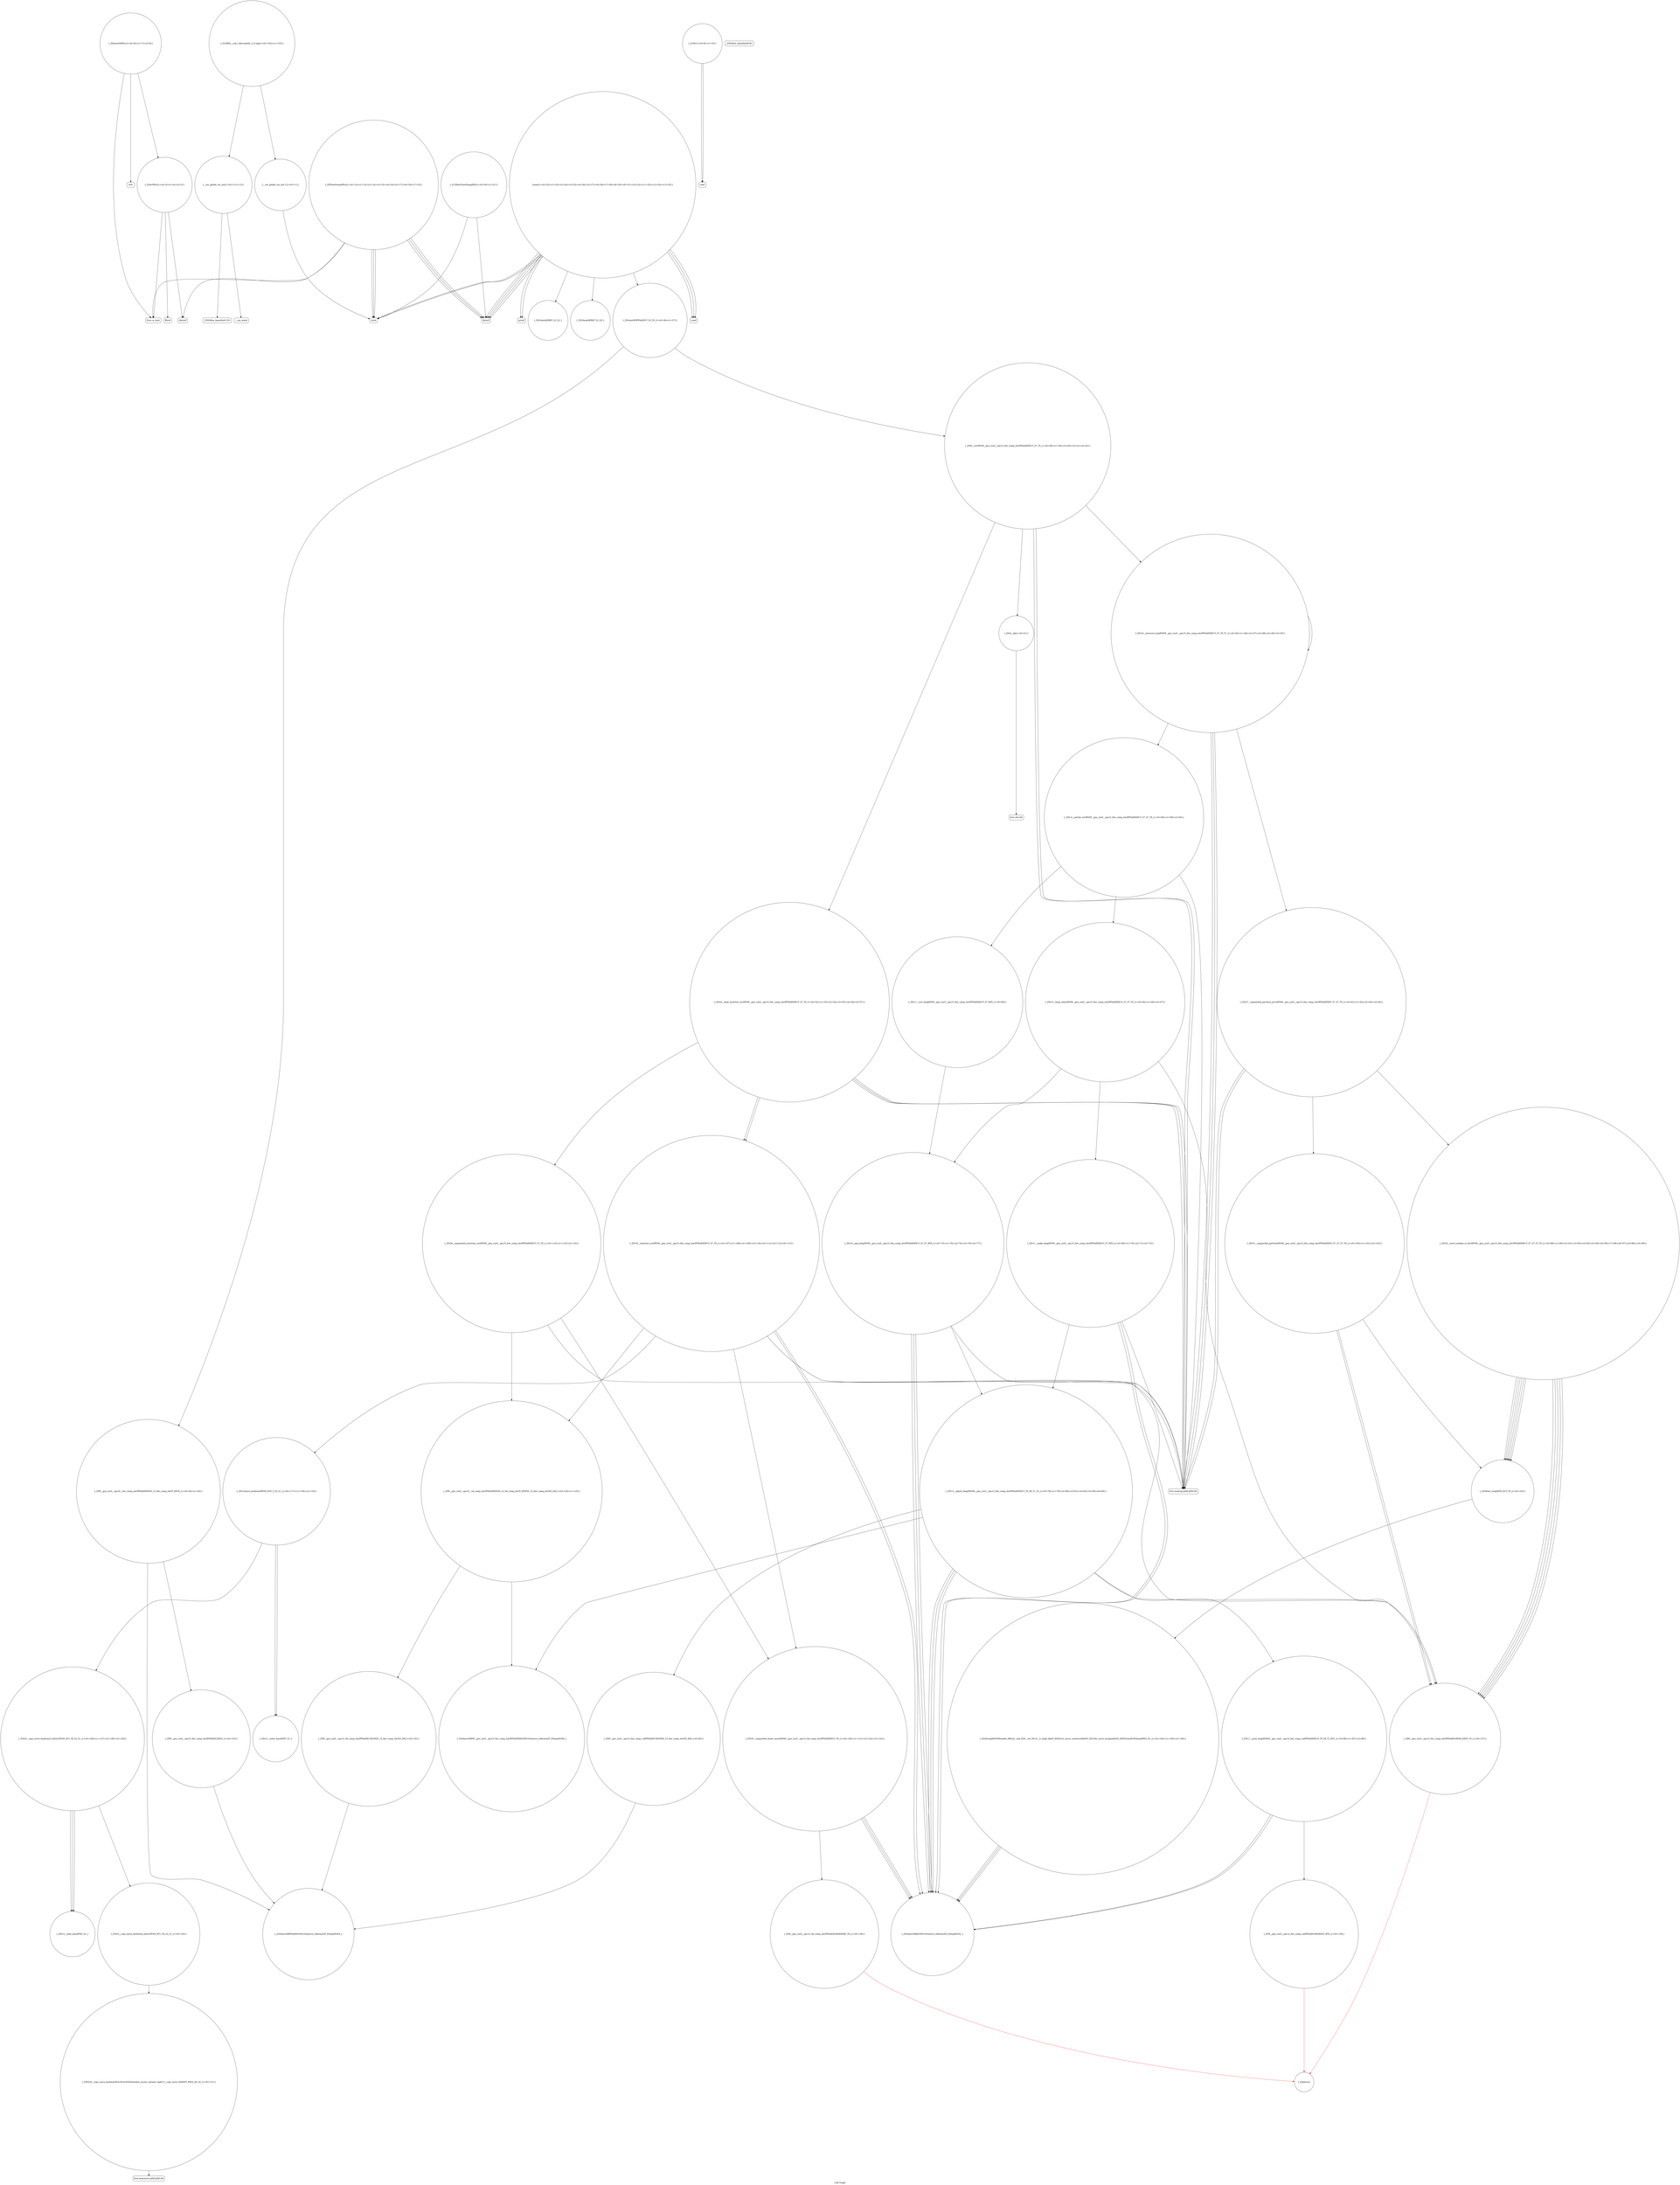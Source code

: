 digraph "Call Graph" {
	label="Call Graph";

	Node0x55a97af36aa0 [shape=record,shape=circle,label="{__cxx_global_var_init|{<s0>1|<s1>2}}"];
	Node0x55a97af36aa0:s0 -> Node0x55a97af36b20[color=black];
	Node0x55a97af36aa0:s1 -> Node0x55a97af36c20[color=black];
	Node0x55a97af38120 [shape=record,shape=circle,label="{_ZSt21__unguarded_partitionIPiN9__gnu_cxx5__ops15_Iter_comp_iterIPFbiiEEEET_S7_S7_S7_T0_|{<s0>100|<s1>101|<s2>102}}"];
	Node0x55a97af38120:s0 -> Node0x55a97af37c20[color=black];
	Node0x55a97af38120:s1 -> Node0x55a97af37c20[color=black];
	Node0x55a97af38120:s2 -> Node0x55a97af381a0[color=black];
	Node0x55a97af36e20 [shape=record,shape=Mrecord,label="{fflush}"];
	Node0x55a97af394c0 [shape=record,shape=circle,label="{_ZSt25__unguarded_linear_insertIPiN9__gnu_cxx5__ops14_Val_comp_iterIPFbiiEEEEvT_T0_|{<s0>120|<s1>121|<s2>122|<s3>123}}"];
	Node0x55a97af394c0:s0 -> Node0x55a97af37d20[color=black];
	Node0x55a97af394c0:s1 -> Node0x55a97af398c0[color=black];
	Node0x55a97af394c0:s2 -> Node0x55a97af37d20[color=black];
	Node0x55a97af394c0:s3 -> Node0x55a97af37d20[color=black];
	Node0x55a97af371a0 [shape=record,shape=circle,label="{_Z9TimeStampPKcz|{<s0>12|<s1>13|<s2>14|<s3>15|<s4>16|<s5>17|<s6>18|<s7>19}}"];
	Node0x55a97af371a0:s0 -> Node0x55a97af36d20[color=black];
	Node0x55a97af371a0:s1 -> Node0x55a97af37120[color=black];
	Node0x55a97af371a0:s2 -> Node0x55a97af37220[color=black];
	Node0x55a97af371a0:s3 -> Node0x55a97af36da0[color=black];
	Node0x55a97af371a0:s4 -> Node0x55a97af37220[color=black];
	Node0x55a97af371a0:s5 -> Node0x55a97af37120[color=black];
	Node0x55a97af371a0:s6 -> Node0x55a97af37220[color=black];
	Node0x55a97af371a0:s7 -> Node0x55a97af37120[color=black];
	Node0x55a97af39840 [shape=record,shape=Mrecord,label="{llvm.memmove.p0i8.p0i8.i64}"];
	Node0x55a97af37520 [shape=record,shape=circle,label="{_ZSt4sortIPiPFbiiEEvT_S3_T0_|{<s0>36|<s1>37}}"];
	Node0x55a97af37520:s0 -> Node0x55a97af37720[color=black];
	Node0x55a97af37520:s1 -> Node0x55a97af376a0[color=black];
	Node0x55a97af378a0 [shape=record,shape=Mrecord,label="{llvm.memcpy.p0i8.p0i8.i64}"];
	Node0x55a97af37c20 [shape=record,shape=circle,label="{_ZN9__gnu_cxx5__ops15_Iter_comp_iterIPFbiiEEclIPiS6_EEbT_T0_|{<s0>137}}"];
	Node0x55a97af37c20:s0 -> Node0x55a97af37320[color=red];
	Node0x55a97af37fa0 [shape=record,shape=circle,label="{_ZSt4moveIRPFbiiEEONSt16remove_referenceIT_E4typeEOS4_}"];
	Node0x55a97af36ca0 [shape=record,shape=circle,label="{_Z3errPKcz|{<s0>3|<s1>4|<s2>5}}"];
	Node0x55a97af36ca0:s0 -> Node0x55a97af36d20[color=black];
	Node0x55a97af36ca0:s1 -> Node0x55a97af36da0[color=black];
	Node0x55a97af36ca0:s2 -> Node0x55a97af36e20[color=black];
	Node0x55a97af39340 [shape=record,shape=circle,label="{_ZSt16__insertion_sortIPiN9__gnu_cxx5__ops15_Iter_comp_iterIPFbiiEEEEvT_S7_T0_|{<s0>107|<s1>108|<s2>109|<s3>110|<s4>111|<s5>112|<s6>113}}"];
	Node0x55a97af39340:s0 -> Node0x55a97af37c20[color=black];
	Node0x55a97af39340:s1 -> Node0x55a97af37d20[color=black];
	Node0x55a97af39340:s2 -> Node0x55a97af39440[color=black];
	Node0x55a97af39340:s3 -> Node0x55a97af37d20[color=black];
	Node0x55a97af39340:s4 -> Node0x55a97af378a0[color=black];
	Node0x55a97af39340:s5 -> Node0x55a97af39540[color=black];
	Node0x55a97af39340:s6 -> Node0x55a97af394c0[color=black];
	Node0x55a97af37020 [shape=record,shape=Mrecord,label="{rand}"];
	Node0x55a97af396c0 [shape=record,shape=circle,label="{_ZSt22__copy_move_backward_aILb1EPiS0_ET1_T0_S2_S1_|{<s0>130}}"];
	Node0x55a97af396c0:s0 -> Node0x55a97af397c0[color=black];
	Node0x55a97af373a0 [shape=record,shape=circle,label="{main|{<s0>22|<s1>23|<s2>24|<s3>25|<s4>26|<s5>27|<s6>28|<s7>29|<s8>30|<s9>31|<s10>32|<s11>33|<s12>34|<s13>35}}"];
	Node0x55a97af373a0:s0 -> Node0x55a97af37120[color=black];
	Node0x55a97af373a0:s1 -> Node0x55a97af37220[color=black];
	Node0x55a97af373a0:s2 -> Node0x55a97af37420[color=black];
	Node0x55a97af373a0:s3 -> Node0x55a97af37220[color=black];
	Node0x55a97af373a0:s4 -> Node0x55a97af374a0[color=black];
	Node0x55a97af373a0:s5 -> Node0x55a97af37420[color=black];
	Node0x55a97af373a0:s6 -> Node0x55a97af37420[color=black];
	Node0x55a97af373a0:s7 -> Node0x55a97af37520[color=black];
	Node0x55a97af373a0:s8 -> Node0x55a97af37220[color=black];
	Node0x55a97af373a0:s9 -> Node0x55a97af375a0[color=black];
	Node0x55a97af373a0:s10 -> Node0x55a97af37620[color=black];
	Node0x55a97af373a0:s11 -> Node0x55a97af374a0[color=black];
	Node0x55a97af373a0:s12 -> Node0x55a97af37120[color=black];
	Node0x55a97af373a0:s13 -> Node0x55a97af37220[color=black];
	Node0x55a97af39a40 [shape=record,shape=circle,label="{_GLOBAL__sub_I_Burunduk1_2_0.cpp|{<s0>134|<s1>135}}"];
	Node0x55a97af39a40:s0 -> Node0x55a97af36aa0[color=black];
	Node0x55a97af39a40:s1 -> Node0x55a97af370a0[color=black];
	Node0x55a97af37720 [shape=record,shape=circle,label="{_ZN9__gnu_cxx5__ops16__iter_comp_iterIPFbiiEEENS0_15_Iter_comp_iterIT_EES5_|{<s0>43|<s1>44}}"];
	Node0x55a97af37720:s0 -> Node0x55a97af37fa0[color=black];
	Node0x55a97af37720:s1 -> Node0x55a97af399c0[color=black];
	Node0x55a97af37aa0 [shape=record,shape=circle,label="{_ZSt13__heap_selectIPiN9__gnu_cxx5__ops15_Iter_comp_iterIPFbiiEEEEvT_S7_S7_T0_|{<s0>65|<s1>66|<s2>67}}"];
	Node0x55a97af37aa0:s0 -> Node0x55a97af37ba0[color=black];
	Node0x55a97af37aa0:s1 -> Node0x55a97af37c20[color=black];
	Node0x55a97af37aa0:s2 -> Node0x55a97af37ca0[color=black];
	Node0x55a97af37e20 [shape=record,shape=circle,label="{_ZSt4moveIRN9__gnu_cxx5__ops15_Iter_comp_iterIPFbiiEEEEONSt16remove_referenceIT_E4typeEOS8_}"];
	Node0x55a97af36b20 [shape=record,shape=Mrecord,label="{_ZNSt8ios_base4InitC1Ev}"];
	Node0x55a97af381a0 [shape=record,shape=circle,label="{_ZSt9iter_swapIPiS0_EvT_T0_|{<s0>103}}"];
	Node0x55a97af381a0:s0 -> Node0x55a97af38220[color=black];
	Node0x55a97af36ea0 [shape=record,shape=circle,label="{_Z6AssertbPKcz|{<s0>6|<s1>7|<s2>8}}"];
	Node0x55a97af36ea0:s0 -> Node0x55a97af36d20[color=black];
	Node0x55a97af36ea0:s1 -> Node0x55a97af36ca0[color=black];
	Node0x55a97af36ea0:s2 -> Node0x55a97af36f20[color=black];
	Node0x55a97af39540 [shape=record,shape=circle,label="{_ZN9__gnu_cxx5__ops15__val_comp_iterIPFbiiEEENS0_14_Val_comp_iterIT_EENS0_15_Iter_comp_iterIS5_EE|{<s0>124|<s1>125}}"];
	Node0x55a97af39540:s0 -> Node0x55a97af37e20[color=black];
	Node0x55a97af39540:s1 -> Node0x55a97af39940[color=black];
	Node0x55a97af37220 [shape=record,shape=Mrecord,label="{fprintf}"];
	Node0x55a97af398c0 [shape=record,shape=circle,label="{_ZN9__gnu_cxx5__ops14_Val_comp_iterIPFbiiEEclIiPiEEbRT_T0_|{<s0>138}}"];
	Node0x55a97af398c0:s0 -> Node0x55a97af37320[color=red];
	Node0x55a97af375a0 [shape=record,shape=circle,label="{_ZSt3minIxERKT_S2_S2_}"];
	Node0x55a97af37920 [shape=record,shape=circle,label="{_ZSt22__final_insertion_sortIPiN9__gnu_cxx5__ops15_Iter_comp_iterIPFbiiEEEEvT_S7_T0_|{<s0>52|<s1>53|<s2>54|<s3>55|<s4>56|<s5>57}}"];
	Node0x55a97af37920:s0 -> Node0x55a97af378a0[color=black];
	Node0x55a97af37920:s1 -> Node0x55a97af39340[color=black];
	Node0x55a97af37920:s2 -> Node0x55a97af378a0[color=black];
	Node0x55a97af37920:s3 -> Node0x55a97af393c0[color=black];
	Node0x55a97af37920:s4 -> Node0x55a97af378a0[color=black];
	Node0x55a97af37920:s5 -> Node0x55a97af39340[color=black];
	Node0x55a97af37ca0 [shape=record,shape=circle,label="{_ZSt10__pop_heapIPiN9__gnu_cxx5__ops15_Iter_comp_iterIPFbiiEEEEvT_S7_S7_RT0_|{<s0>73|<s1>74|<s2>75|<s3>76|<s4>77}}"];
	Node0x55a97af37ca0:s0 -> Node0x55a97af37d20[color=black];
	Node0x55a97af37ca0:s1 -> Node0x55a97af37d20[color=black];
	Node0x55a97af37ca0:s2 -> Node0x55a97af37d20[color=black];
	Node0x55a97af37ca0:s3 -> Node0x55a97af378a0[color=black];
	Node0x55a97af37ca0:s4 -> Node0x55a97af37da0[color=black];
	Node0x55a97af38020 [shape=record,shape=circle,label="{_ZN9__gnu_cxx5__ops14_Iter_comp_valIPFbiiEEclIPiiEEbT_RT0_|{<s0>136}}"];
	Node0x55a97af38020:s0 -> Node0x55a97af37320[color=red];
	Node0x55a97af36d20 [shape=record,shape=Mrecord,label="{llvm.va_start}"];
	Node0x55a97af393c0 [shape=record,shape=circle,label="{_ZSt26__unguarded_insertion_sortIPiN9__gnu_cxx5__ops15_Iter_comp_iterIPFbiiEEEEvT_S7_T0_|{<s0>114|<s1>115|<s2>116}}"];
	Node0x55a97af393c0:s0 -> Node0x55a97af378a0[color=black];
	Node0x55a97af393c0:s1 -> Node0x55a97af39540[color=black];
	Node0x55a97af393c0:s2 -> Node0x55a97af394c0[color=black];
	Node0x55a97af370a0 [shape=record,shape=circle,label="{__cxx_global_var_init.1|{<s0>11}}"];
	Node0x55a97af370a0:s0 -> Node0x55a97af37120[color=black];
	Node0x55a97af39740 [shape=record,shape=circle,label="{_ZSt12__niter_baseIPiET_S1_}"];
	Node0x55a97af37420 [shape=record,shape=Mrecord,label="{scanf}"];
	Node0x55a97af377a0 [shape=record,shape=circle,label="{_ZSt16__introsort_loopIPilN9__gnu_cxx5__ops15_Iter_comp_iterIPFbiiEEEEvT_S7_T0_T1_|{<s0>45|<s1>46|<s2>47|<s3>48|<s4>49|<s5>50}}"];
	Node0x55a97af377a0:s0 -> Node0x55a97af378a0[color=black];
	Node0x55a97af377a0:s1 -> Node0x55a97af379a0[color=black];
	Node0x55a97af377a0:s2 -> Node0x55a97af378a0[color=black];
	Node0x55a97af377a0:s3 -> Node0x55a97af37a20[color=black];
	Node0x55a97af377a0:s4 -> Node0x55a97af378a0[color=black];
	Node0x55a97af377a0:s5 -> Node0x55a97af377a0[color=black];
	Node0x55a97af37b20 [shape=record,shape=circle,label="{_ZSt11__sort_heapIPiN9__gnu_cxx5__ops15_Iter_comp_iterIPFbiiEEEEvT_S7_RT0_|{<s0>68}}"];
	Node0x55a97af37b20:s0 -> Node0x55a97af37ca0[color=black];
	Node0x55a97af37ea0 [shape=record,shape=circle,label="{_ZN9__gnu_cxx5__ops14_Iter_comp_valIPFbiiEEC2EONS0_15_Iter_comp_iterIS3_EE|{<s0>85}}"];
	Node0x55a97af37ea0:s0 -> Node0x55a97af37fa0[color=black];
	Node0x55a97af36ba0 [shape=record,shape=Mrecord,label="{_ZNSt8ios_base4InitD1Ev}"];
	Node0x55a97af38220 [shape=record,shape=circle,label="{_ZSt4swapIiENSt9enable_ifIXsr6__and_ISt6__not_ISt15__is_tuple_likeIT_EESt21is_move_constructibleIS3_ESt18is_move_assignableIS3_EEE5valueEvE4typeERS3_SC_|{<s0>104|<s1>105|<s2>106}}"];
	Node0x55a97af38220:s0 -> Node0x55a97af37d20[color=black];
	Node0x55a97af38220:s1 -> Node0x55a97af37d20[color=black];
	Node0x55a97af38220:s2 -> Node0x55a97af37d20[color=black];
	Node0x55a97af36f20 [shape=record,shape=Mrecord,label="{exit}"];
	Node0x55a97af395c0 [shape=record,shape=circle,label="{_ZSt23__copy_move_backward_a2ILb1EPiS0_ET1_T0_S2_S1_|{<s0>126|<s1>127|<s2>128|<s3>129}}"];
	Node0x55a97af395c0:s0 -> Node0x55a97af39740[color=black];
	Node0x55a97af395c0:s1 -> Node0x55a97af39740[color=black];
	Node0x55a97af395c0:s2 -> Node0x55a97af39740[color=black];
	Node0x55a97af395c0:s3 -> Node0x55a97af396c0[color=black];
	Node0x55a97af372a0 [shape=record,shape=circle,label="{_Z13MiniTimeStampPKc|{<s0>20|<s1>21}}"];
	Node0x55a97af372a0:s0 -> Node0x55a97af37120[color=black];
	Node0x55a97af372a0:s1 -> Node0x55a97af37220[color=black];
	Node0x55a97af39940 [shape=record,shape=circle,label="{_ZN9__gnu_cxx5__ops14_Val_comp_iterIPFbiiEEC2EONS0_15_Iter_comp_iterIS3_EE|{<s0>132}}"];
	Node0x55a97af39940:s0 -> Node0x55a97af37fa0[color=black];
	Node0x55a97af37620 [shape=record,shape=circle,label="{_ZSt3maxIiERKT_S2_S2_}"];
	Node0x55a97af379a0 [shape=record,shape=circle,label="{_ZSt14__partial_sortIPiN9__gnu_cxx5__ops15_Iter_comp_iterIPFbiiEEEEvT_S7_S7_T0_|{<s0>58|<s1>59|<s2>60}}"];
	Node0x55a97af379a0:s0 -> Node0x55a97af378a0[color=black];
	Node0x55a97af379a0:s1 -> Node0x55a97af37aa0[color=black];
	Node0x55a97af379a0:s2 -> Node0x55a97af37b20[color=black];
	Node0x55a97af37d20 [shape=record,shape=circle,label="{_ZSt4moveIRiEONSt16remove_referenceIT_E4typeEOS2_}"];
	Node0x55a97af380a0 [shape=record,shape=circle,label="{_ZSt22__move_median_to_firstIPiN9__gnu_cxx5__ops15_Iter_comp_iterIPFbiiEEEEvT_S7_S7_S7_T0_|{<s0>89|<s1>90|<s2>91|<s3>92|<s4>93|<s5>94|<s6>95|<s7>96|<s8>97|<s9>98|<s10>99}}"];
	Node0x55a97af380a0:s0 -> Node0x55a97af37c20[color=black];
	Node0x55a97af380a0:s1 -> Node0x55a97af37c20[color=black];
	Node0x55a97af380a0:s2 -> Node0x55a97af381a0[color=black];
	Node0x55a97af380a0:s3 -> Node0x55a97af37c20[color=black];
	Node0x55a97af380a0:s4 -> Node0x55a97af381a0[color=black];
	Node0x55a97af380a0:s5 -> Node0x55a97af381a0[color=black];
	Node0x55a97af380a0:s6 -> Node0x55a97af37c20[color=black];
	Node0x55a97af380a0:s7 -> Node0x55a97af381a0[color=black];
	Node0x55a97af380a0:s8 -> Node0x55a97af37c20[color=black];
	Node0x55a97af380a0:s9 -> Node0x55a97af381a0[color=black];
	Node0x55a97af380a0:s10 -> Node0x55a97af381a0[color=black];
	Node0x55a97af36da0 [shape=record,shape=Mrecord,label="{vfprintf}"];
	Node0x55a97af39440 [shape=record,shape=circle,label="{_ZSt13move_backwardIPiS0_ET0_T_S2_S1_|{<s0>117|<s1>118|<s2>119}}"];
	Node0x55a97af39440:s0 -> Node0x55a97af39640[color=black];
	Node0x55a97af39440:s1 -> Node0x55a97af39640[color=black];
	Node0x55a97af39440:s2 -> Node0x55a97af395c0[color=black];
	Node0x55a97af37120 [shape=record,shape=Mrecord,label="{clock}"];
	Node0x55a97af397c0 [shape=record,shape=circle,label="{_ZNSt20__copy_move_backwardILb1ELb1ESt26random_access_iterator_tagE13__copy_move_bIiEEPT_PKS3_S6_S4_|{<s0>131}}"];
	Node0x55a97af397c0:s0 -> Node0x55a97af39840[color=black];
	Node0x55a97af374a0 [shape=record,shape=Mrecord,label="{printf}"];
	Node0x55a97af37820 [shape=record,shape=circle,label="{_ZSt4__lgl|{<s0>51}}"];
	Node0x55a97af37820:s0 -> Node0x55a97af392c0[color=black];
	Node0x55a97af37ba0 [shape=record,shape=circle,label="{_ZSt11__make_heapIPiN9__gnu_cxx5__ops15_Iter_comp_iterIPFbiiEEEEvT_S7_RT0_|{<s0>69|<s1>70|<s2>71|<s3>72}}"];
	Node0x55a97af37ba0:s0 -> Node0x55a97af37d20[color=black];
	Node0x55a97af37ba0:s1 -> Node0x55a97af37d20[color=black];
	Node0x55a97af37ba0:s2 -> Node0x55a97af378a0[color=black];
	Node0x55a97af37ba0:s3 -> Node0x55a97af37da0[color=black];
	Node0x55a97af37f20 [shape=record,shape=circle,label="{_ZSt11__push_heapIPiliN9__gnu_cxx5__ops14_Iter_comp_valIPFbiiEEEEvT_T0_S8_T1_RT2_|{<s0>86|<s1>87|<s2>88}}"];
	Node0x55a97af37f20:s0 -> Node0x55a97af38020[color=black];
	Node0x55a97af37f20:s1 -> Node0x55a97af37d20[color=black];
	Node0x55a97af37f20:s2 -> Node0x55a97af37d20[color=black];
	Node0x55a97af36c20 [shape=record,shape=Mrecord,label="{__cxa_atexit}"];
	Node0x55a97af392c0 [shape=record,shape=Mrecord,label="{llvm.ctlz.i64}"];
	Node0x55a97af36fa0 [shape=record,shape=circle,label="{_Z1Rv|{<s0>9|<s1>10}}"];
	Node0x55a97af36fa0:s0 -> Node0x55a97af37020[color=black];
	Node0x55a97af36fa0:s1 -> Node0x55a97af37020[color=black];
	Node0x55a97af39640 [shape=record,shape=circle,label="{_ZSt12__miter_baseIPiET_S1_}"];
	Node0x55a97af37320 [shape=record,shape=circle,label="{_Z5plessii}"];
	Node0x55a97af399c0 [shape=record,shape=circle,label="{_ZN9__gnu_cxx5__ops15_Iter_comp_iterIPFbiiEEC2ES3_|{<s0>133}}"];
	Node0x55a97af399c0:s0 -> Node0x55a97af37fa0[color=black];
	Node0x55a97af376a0 [shape=record,shape=circle,label="{_ZSt6__sortIPiN9__gnu_cxx5__ops15_Iter_comp_iterIPFbiiEEEEvT_S7_T0_|{<s0>38|<s1>39|<s2>40|<s3>41|<s4>42}}"];
	Node0x55a97af376a0:s0 -> Node0x55a97af37820[color=black];
	Node0x55a97af376a0:s1 -> Node0x55a97af378a0[color=black];
	Node0x55a97af376a0:s2 -> Node0x55a97af377a0[color=black];
	Node0x55a97af376a0:s3 -> Node0x55a97af378a0[color=black];
	Node0x55a97af376a0:s4 -> Node0x55a97af37920[color=black];
	Node0x55a97af37a20 [shape=record,shape=circle,label="{_ZSt27__unguarded_partition_pivotIPiN9__gnu_cxx5__ops15_Iter_comp_iterIPFbiiEEEET_S7_S7_T0_|{<s0>61|<s1>62|<s2>63|<s3>64}}"];
	Node0x55a97af37a20:s0 -> Node0x55a97af378a0[color=black];
	Node0x55a97af37a20:s1 -> Node0x55a97af380a0[color=black];
	Node0x55a97af37a20:s2 -> Node0x55a97af378a0[color=black];
	Node0x55a97af37a20:s3 -> Node0x55a97af38120[color=black];
	Node0x55a97af37da0 [shape=record,shape=circle,label="{_ZSt13__adjust_heapIPiliN9__gnu_cxx5__ops15_Iter_comp_iterIPFbiiEEEEvT_T0_S8_T1_T2_|{<s0>78|<s1>79|<s2>80|<s3>81|<s4>82|<s5>83|<s6>84}}"];
	Node0x55a97af37da0:s0 -> Node0x55a97af37c20[color=black];
	Node0x55a97af37da0:s1 -> Node0x55a97af37d20[color=black];
	Node0x55a97af37da0:s2 -> Node0x55a97af37d20[color=black];
	Node0x55a97af37da0:s3 -> Node0x55a97af37e20[color=black];
	Node0x55a97af37da0:s4 -> Node0x55a97af37ea0[color=black];
	Node0x55a97af37da0:s5 -> Node0x55a97af37d20[color=black];
	Node0x55a97af37da0:s6 -> Node0x55a97af37f20[color=black];
}
